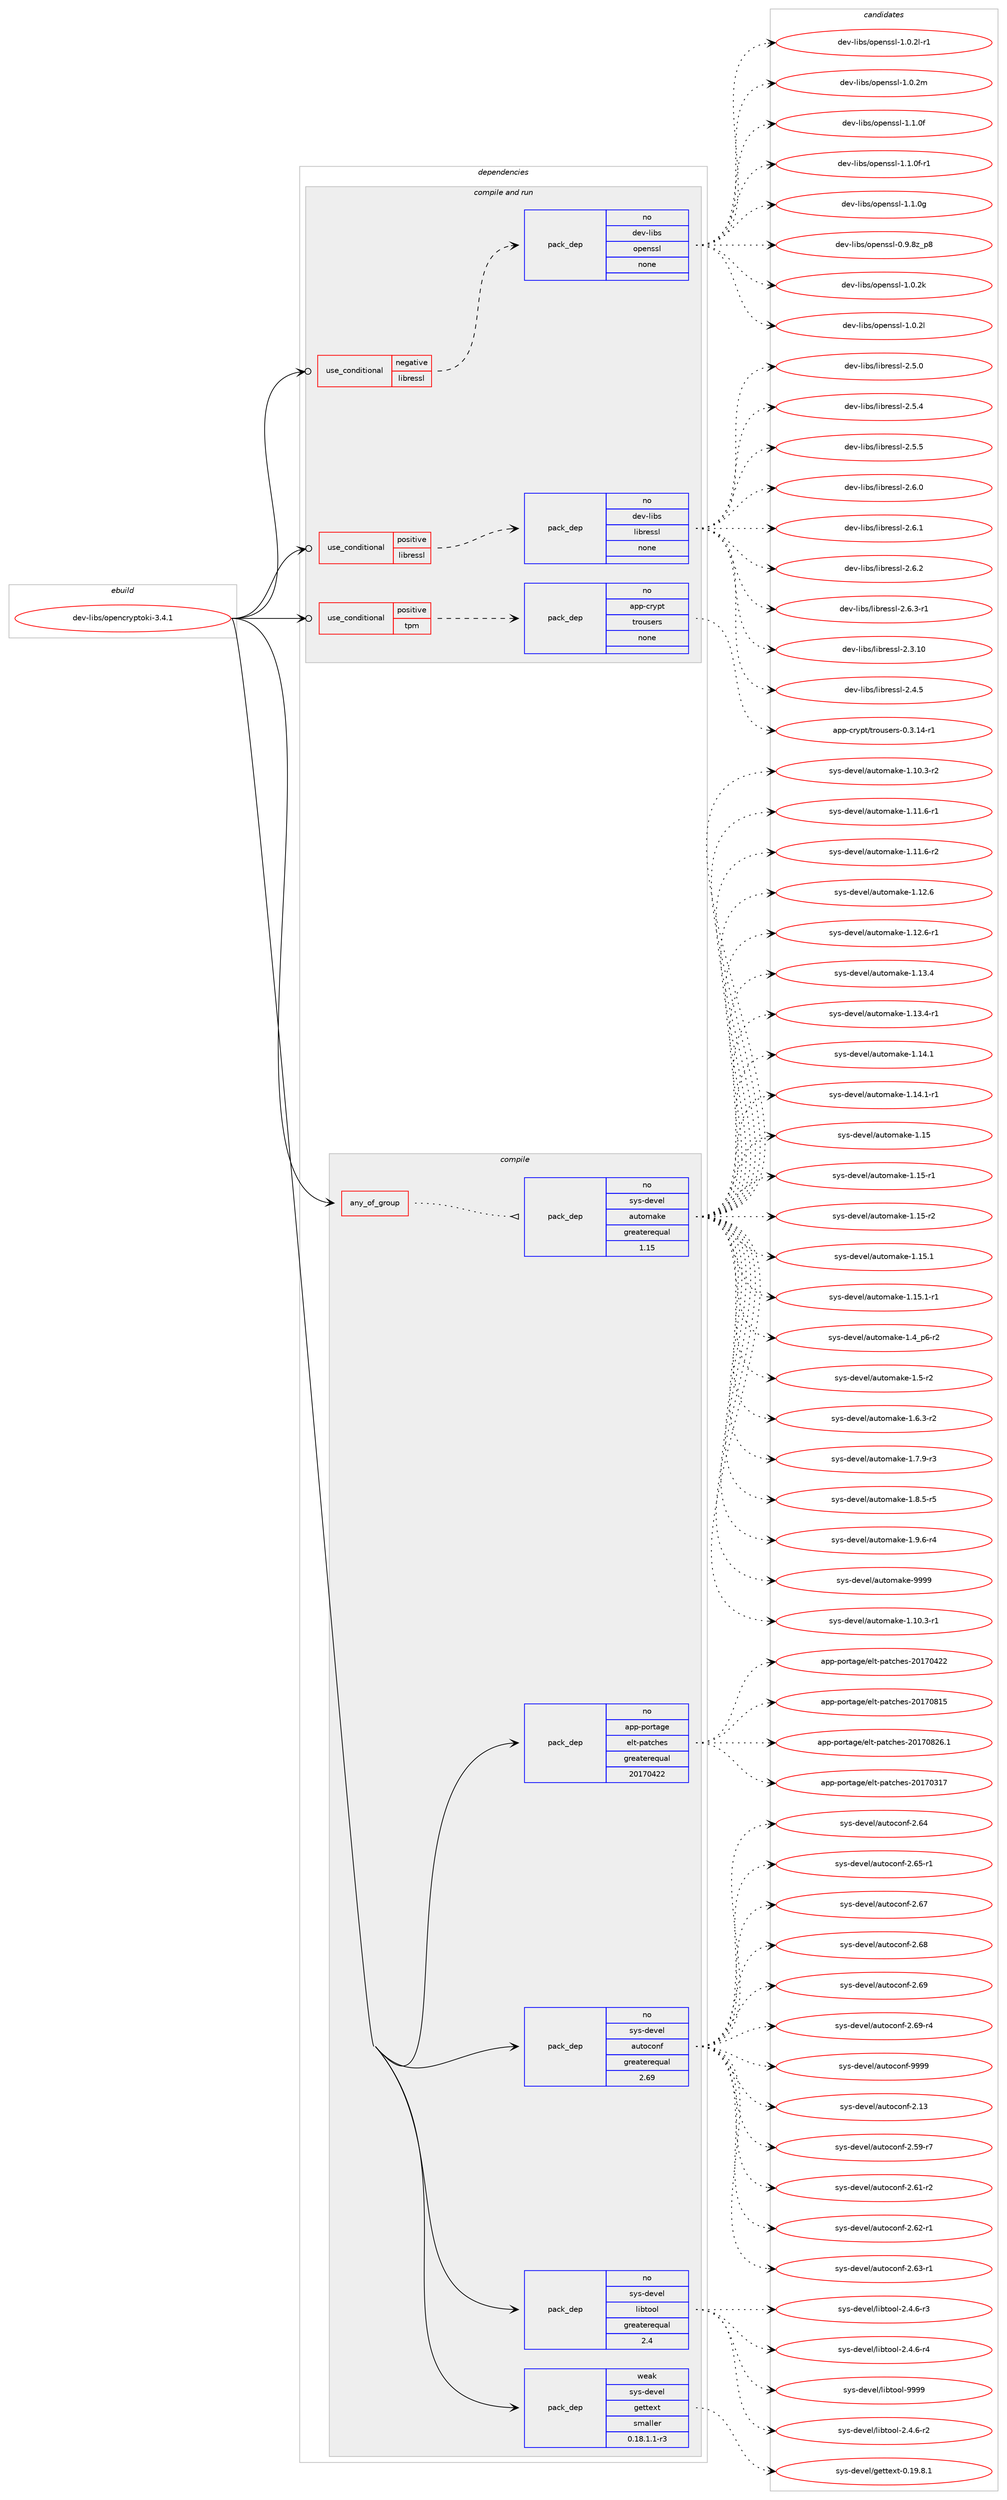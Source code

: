 digraph prolog {

# *************
# Graph options
# *************

newrank=true;
concentrate=true;
compound=true;
graph [rankdir=LR,fontname=Helvetica,fontsize=10,ranksep=1.5];#, ranksep=2.5, nodesep=0.2];
edge  [arrowhead=vee];
node  [fontname=Helvetica,fontsize=10];

# **********
# The ebuild
# **********

subgraph cluster_leftcol {
color=gray;
rank=same;
label=<<i>ebuild</i>>;
id [label="dev-libs/opencryptoki-3.4.1", color=red, width=4, href="../dev-libs/opencryptoki-3.4.1.svg"];
}

# ****************
# The dependencies
# ****************

subgraph cluster_midcol {
color=gray;
label=<<i>dependencies</i>>;
subgraph cluster_compile {
fillcolor="#eeeeee";
style=filled;
label=<<i>compile</i>>;
subgraph any3516 {
dependency118401 [label=<<TABLE BORDER="0" CELLBORDER="1" CELLSPACING="0" CELLPADDING="4"><TR><TD CELLPADDING="10">any_of_group</TD></TR></TABLE>>, shape=none, color=red];subgraph pack89270 {
dependency118402 [label=<<TABLE BORDER="0" CELLBORDER="1" CELLSPACING="0" CELLPADDING="4" WIDTH="220"><TR><TD ROWSPAN="6" CELLPADDING="30">pack_dep</TD></TR><TR><TD WIDTH="110">no</TD></TR><TR><TD>sys-devel</TD></TR><TR><TD>automake</TD></TR><TR><TD>greaterequal</TD></TR><TR><TD>1.15</TD></TR></TABLE>>, shape=none, color=blue];
}
dependency118401:e -> dependency118402:w [weight=20,style="dotted",arrowhead="oinv"];
}
id:e -> dependency118401:w [weight=20,style="solid",arrowhead="vee"];
subgraph pack89271 {
dependency118403 [label=<<TABLE BORDER="0" CELLBORDER="1" CELLSPACING="0" CELLPADDING="4" WIDTH="220"><TR><TD ROWSPAN="6" CELLPADDING="30">pack_dep</TD></TR><TR><TD WIDTH="110">no</TD></TR><TR><TD>app-portage</TD></TR><TR><TD>elt-patches</TD></TR><TR><TD>greaterequal</TD></TR><TR><TD>20170422</TD></TR></TABLE>>, shape=none, color=blue];
}
id:e -> dependency118403:w [weight=20,style="solid",arrowhead="vee"];
subgraph pack89272 {
dependency118404 [label=<<TABLE BORDER="0" CELLBORDER="1" CELLSPACING="0" CELLPADDING="4" WIDTH="220"><TR><TD ROWSPAN="6" CELLPADDING="30">pack_dep</TD></TR><TR><TD WIDTH="110">no</TD></TR><TR><TD>sys-devel</TD></TR><TR><TD>autoconf</TD></TR><TR><TD>greaterequal</TD></TR><TR><TD>2.69</TD></TR></TABLE>>, shape=none, color=blue];
}
id:e -> dependency118404:w [weight=20,style="solid",arrowhead="vee"];
subgraph pack89273 {
dependency118405 [label=<<TABLE BORDER="0" CELLBORDER="1" CELLSPACING="0" CELLPADDING="4" WIDTH="220"><TR><TD ROWSPAN="6" CELLPADDING="30">pack_dep</TD></TR><TR><TD WIDTH="110">no</TD></TR><TR><TD>sys-devel</TD></TR><TR><TD>libtool</TD></TR><TR><TD>greaterequal</TD></TR><TR><TD>2.4</TD></TR></TABLE>>, shape=none, color=blue];
}
id:e -> dependency118405:w [weight=20,style="solid",arrowhead="vee"];
subgraph pack89274 {
dependency118406 [label=<<TABLE BORDER="0" CELLBORDER="1" CELLSPACING="0" CELLPADDING="4" WIDTH="220"><TR><TD ROWSPAN="6" CELLPADDING="30">pack_dep</TD></TR><TR><TD WIDTH="110">weak</TD></TR><TR><TD>sys-devel</TD></TR><TR><TD>gettext</TD></TR><TR><TD>smaller</TD></TR><TR><TD>0.18.1.1-r3</TD></TR></TABLE>>, shape=none, color=blue];
}
id:e -> dependency118406:w [weight=20,style="solid",arrowhead="vee"];
}
subgraph cluster_compileandrun {
fillcolor="#eeeeee";
style=filled;
label=<<i>compile and run</i>>;
subgraph cond25583 {
dependency118407 [label=<<TABLE BORDER="0" CELLBORDER="1" CELLSPACING="0" CELLPADDING="4"><TR><TD ROWSPAN="3" CELLPADDING="10">use_conditional</TD></TR><TR><TD>negative</TD></TR><TR><TD>libressl</TD></TR></TABLE>>, shape=none, color=red];
subgraph pack89275 {
dependency118408 [label=<<TABLE BORDER="0" CELLBORDER="1" CELLSPACING="0" CELLPADDING="4" WIDTH="220"><TR><TD ROWSPAN="6" CELLPADDING="30">pack_dep</TD></TR><TR><TD WIDTH="110">no</TD></TR><TR><TD>dev-libs</TD></TR><TR><TD>openssl</TD></TR><TR><TD>none</TD></TR><TR><TD></TD></TR></TABLE>>, shape=none, color=blue];
}
dependency118407:e -> dependency118408:w [weight=20,style="dashed",arrowhead="vee"];
}
id:e -> dependency118407:w [weight=20,style="solid",arrowhead="odotvee"];
subgraph cond25584 {
dependency118409 [label=<<TABLE BORDER="0" CELLBORDER="1" CELLSPACING="0" CELLPADDING="4"><TR><TD ROWSPAN="3" CELLPADDING="10">use_conditional</TD></TR><TR><TD>positive</TD></TR><TR><TD>libressl</TD></TR></TABLE>>, shape=none, color=red];
subgraph pack89276 {
dependency118410 [label=<<TABLE BORDER="0" CELLBORDER="1" CELLSPACING="0" CELLPADDING="4" WIDTH="220"><TR><TD ROWSPAN="6" CELLPADDING="30">pack_dep</TD></TR><TR><TD WIDTH="110">no</TD></TR><TR><TD>dev-libs</TD></TR><TR><TD>libressl</TD></TR><TR><TD>none</TD></TR><TR><TD></TD></TR></TABLE>>, shape=none, color=blue];
}
dependency118409:e -> dependency118410:w [weight=20,style="dashed",arrowhead="vee"];
}
id:e -> dependency118409:w [weight=20,style="solid",arrowhead="odotvee"];
subgraph cond25585 {
dependency118411 [label=<<TABLE BORDER="0" CELLBORDER="1" CELLSPACING="0" CELLPADDING="4"><TR><TD ROWSPAN="3" CELLPADDING="10">use_conditional</TD></TR><TR><TD>positive</TD></TR><TR><TD>tpm</TD></TR></TABLE>>, shape=none, color=red];
subgraph pack89277 {
dependency118412 [label=<<TABLE BORDER="0" CELLBORDER="1" CELLSPACING="0" CELLPADDING="4" WIDTH="220"><TR><TD ROWSPAN="6" CELLPADDING="30">pack_dep</TD></TR><TR><TD WIDTH="110">no</TD></TR><TR><TD>app-crypt</TD></TR><TR><TD>trousers</TD></TR><TR><TD>none</TD></TR><TR><TD></TD></TR></TABLE>>, shape=none, color=blue];
}
dependency118411:e -> dependency118412:w [weight=20,style="dashed",arrowhead="vee"];
}
id:e -> dependency118411:w [weight=20,style="solid",arrowhead="odotvee"];
}
subgraph cluster_run {
fillcolor="#eeeeee";
style=filled;
label=<<i>run</i>>;
}
}

# **************
# The candidates
# **************

subgraph cluster_choices {
rank=same;
color=gray;
label=<<i>candidates</i>>;

subgraph choice89270 {
color=black;
nodesep=1;
choice11512111545100101118101108479711711611110997107101454946494846514511449 [label="sys-devel/automake-1.10.3-r1", color=red, width=4,href="../sys-devel/automake-1.10.3-r1.svg"];
choice11512111545100101118101108479711711611110997107101454946494846514511450 [label="sys-devel/automake-1.10.3-r2", color=red, width=4,href="../sys-devel/automake-1.10.3-r2.svg"];
choice11512111545100101118101108479711711611110997107101454946494946544511449 [label="sys-devel/automake-1.11.6-r1", color=red, width=4,href="../sys-devel/automake-1.11.6-r1.svg"];
choice11512111545100101118101108479711711611110997107101454946494946544511450 [label="sys-devel/automake-1.11.6-r2", color=red, width=4,href="../sys-devel/automake-1.11.6-r2.svg"];
choice1151211154510010111810110847971171161111099710710145494649504654 [label="sys-devel/automake-1.12.6", color=red, width=4,href="../sys-devel/automake-1.12.6.svg"];
choice11512111545100101118101108479711711611110997107101454946495046544511449 [label="sys-devel/automake-1.12.6-r1", color=red, width=4,href="../sys-devel/automake-1.12.6-r1.svg"];
choice1151211154510010111810110847971171161111099710710145494649514652 [label="sys-devel/automake-1.13.4", color=red, width=4,href="../sys-devel/automake-1.13.4.svg"];
choice11512111545100101118101108479711711611110997107101454946495146524511449 [label="sys-devel/automake-1.13.4-r1", color=red, width=4,href="../sys-devel/automake-1.13.4-r1.svg"];
choice1151211154510010111810110847971171161111099710710145494649524649 [label="sys-devel/automake-1.14.1", color=red, width=4,href="../sys-devel/automake-1.14.1.svg"];
choice11512111545100101118101108479711711611110997107101454946495246494511449 [label="sys-devel/automake-1.14.1-r1", color=red, width=4,href="../sys-devel/automake-1.14.1-r1.svg"];
choice115121115451001011181011084797117116111109971071014549464953 [label="sys-devel/automake-1.15", color=red, width=4,href="../sys-devel/automake-1.15.svg"];
choice1151211154510010111810110847971171161111099710710145494649534511449 [label="sys-devel/automake-1.15-r1", color=red, width=4,href="../sys-devel/automake-1.15-r1.svg"];
choice1151211154510010111810110847971171161111099710710145494649534511450 [label="sys-devel/automake-1.15-r2", color=red, width=4,href="../sys-devel/automake-1.15-r2.svg"];
choice1151211154510010111810110847971171161111099710710145494649534649 [label="sys-devel/automake-1.15.1", color=red, width=4,href="../sys-devel/automake-1.15.1.svg"];
choice11512111545100101118101108479711711611110997107101454946495346494511449 [label="sys-devel/automake-1.15.1-r1", color=red, width=4,href="../sys-devel/automake-1.15.1-r1.svg"];
choice115121115451001011181011084797117116111109971071014549465295112544511450 [label="sys-devel/automake-1.4_p6-r2", color=red, width=4,href="../sys-devel/automake-1.4_p6-r2.svg"];
choice11512111545100101118101108479711711611110997107101454946534511450 [label="sys-devel/automake-1.5-r2", color=red, width=4,href="../sys-devel/automake-1.5-r2.svg"];
choice115121115451001011181011084797117116111109971071014549465446514511450 [label="sys-devel/automake-1.6.3-r2", color=red, width=4,href="../sys-devel/automake-1.6.3-r2.svg"];
choice115121115451001011181011084797117116111109971071014549465546574511451 [label="sys-devel/automake-1.7.9-r3", color=red, width=4,href="../sys-devel/automake-1.7.9-r3.svg"];
choice115121115451001011181011084797117116111109971071014549465646534511453 [label="sys-devel/automake-1.8.5-r5", color=red, width=4,href="../sys-devel/automake-1.8.5-r5.svg"];
choice115121115451001011181011084797117116111109971071014549465746544511452 [label="sys-devel/automake-1.9.6-r4", color=red, width=4,href="../sys-devel/automake-1.9.6-r4.svg"];
choice115121115451001011181011084797117116111109971071014557575757 [label="sys-devel/automake-9999", color=red, width=4,href="../sys-devel/automake-9999.svg"];
dependency118402:e -> choice11512111545100101118101108479711711611110997107101454946494846514511449:w [style=dotted,weight="100"];
dependency118402:e -> choice11512111545100101118101108479711711611110997107101454946494846514511450:w [style=dotted,weight="100"];
dependency118402:e -> choice11512111545100101118101108479711711611110997107101454946494946544511449:w [style=dotted,weight="100"];
dependency118402:e -> choice11512111545100101118101108479711711611110997107101454946494946544511450:w [style=dotted,weight="100"];
dependency118402:e -> choice1151211154510010111810110847971171161111099710710145494649504654:w [style=dotted,weight="100"];
dependency118402:e -> choice11512111545100101118101108479711711611110997107101454946495046544511449:w [style=dotted,weight="100"];
dependency118402:e -> choice1151211154510010111810110847971171161111099710710145494649514652:w [style=dotted,weight="100"];
dependency118402:e -> choice11512111545100101118101108479711711611110997107101454946495146524511449:w [style=dotted,weight="100"];
dependency118402:e -> choice1151211154510010111810110847971171161111099710710145494649524649:w [style=dotted,weight="100"];
dependency118402:e -> choice11512111545100101118101108479711711611110997107101454946495246494511449:w [style=dotted,weight="100"];
dependency118402:e -> choice115121115451001011181011084797117116111109971071014549464953:w [style=dotted,weight="100"];
dependency118402:e -> choice1151211154510010111810110847971171161111099710710145494649534511449:w [style=dotted,weight="100"];
dependency118402:e -> choice1151211154510010111810110847971171161111099710710145494649534511450:w [style=dotted,weight="100"];
dependency118402:e -> choice1151211154510010111810110847971171161111099710710145494649534649:w [style=dotted,weight="100"];
dependency118402:e -> choice11512111545100101118101108479711711611110997107101454946495346494511449:w [style=dotted,weight="100"];
dependency118402:e -> choice115121115451001011181011084797117116111109971071014549465295112544511450:w [style=dotted,weight="100"];
dependency118402:e -> choice11512111545100101118101108479711711611110997107101454946534511450:w [style=dotted,weight="100"];
dependency118402:e -> choice115121115451001011181011084797117116111109971071014549465446514511450:w [style=dotted,weight="100"];
dependency118402:e -> choice115121115451001011181011084797117116111109971071014549465546574511451:w [style=dotted,weight="100"];
dependency118402:e -> choice115121115451001011181011084797117116111109971071014549465646534511453:w [style=dotted,weight="100"];
dependency118402:e -> choice115121115451001011181011084797117116111109971071014549465746544511452:w [style=dotted,weight="100"];
dependency118402:e -> choice115121115451001011181011084797117116111109971071014557575757:w [style=dotted,weight="100"];
}
subgraph choice89271 {
color=black;
nodesep=1;
choice97112112451121111141169710310147101108116451129711699104101115455048495548514955 [label="app-portage/elt-patches-20170317", color=red, width=4,href="../app-portage/elt-patches-20170317.svg"];
choice97112112451121111141169710310147101108116451129711699104101115455048495548525050 [label="app-portage/elt-patches-20170422", color=red, width=4,href="../app-portage/elt-patches-20170422.svg"];
choice97112112451121111141169710310147101108116451129711699104101115455048495548564953 [label="app-portage/elt-patches-20170815", color=red, width=4,href="../app-portage/elt-patches-20170815.svg"];
choice971121124511211111411697103101471011081164511297116991041011154550484955485650544649 [label="app-portage/elt-patches-20170826.1", color=red, width=4,href="../app-portage/elt-patches-20170826.1.svg"];
dependency118403:e -> choice97112112451121111141169710310147101108116451129711699104101115455048495548514955:w [style=dotted,weight="100"];
dependency118403:e -> choice97112112451121111141169710310147101108116451129711699104101115455048495548525050:w [style=dotted,weight="100"];
dependency118403:e -> choice97112112451121111141169710310147101108116451129711699104101115455048495548564953:w [style=dotted,weight="100"];
dependency118403:e -> choice971121124511211111411697103101471011081164511297116991041011154550484955485650544649:w [style=dotted,weight="100"];
}
subgraph choice89272 {
color=black;
nodesep=1;
choice115121115451001011181011084797117116111991111101024550464951 [label="sys-devel/autoconf-2.13", color=red, width=4,href="../sys-devel/autoconf-2.13.svg"];
choice1151211154510010111810110847971171161119911111010245504653574511455 [label="sys-devel/autoconf-2.59-r7", color=red, width=4,href="../sys-devel/autoconf-2.59-r7.svg"];
choice1151211154510010111810110847971171161119911111010245504654494511450 [label="sys-devel/autoconf-2.61-r2", color=red, width=4,href="../sys-devel/autoconf-2.61-r2.svg"];
choice1151211154510010111810110847971171161119911111010245504654504511449 [label="sys-devel/autoconf-2.62-r1", color=red, width=4,href="../sys-devel/autoconf-2.62-r1.svg"];
choice1151211154510010111810110847971171161119911111010245504654514511449 [label="sys-devel/autoconf-2.63-r1", color=red, width=4,href="../sys-devel/autoconf-2.63-r1.svg"];
choice115121115451001011181011084797117116111991111101024550465452 [label="sys-devel/autoconf-2.64", color=red, width=4,href="../sys-devel/autoconf-2.64.svg"];
choice1151211154510010111810110847971171161119911111010245504654534511449 [label="sys-devel/autoconf-2.65-r1", color=red, width=4,href="../sys-devel/autoconf-2.65-r1.svg"];
choice115121115451001011181011084797117116111991111101024550465455 [label="sys-devel/autoconf-2.67", color=red, width=4,href="../sys-devel/autoconf-2.67.svg"];
choice115121115451001011181011084797117116111991111101024550465456 [label="sys-devel/autoconf-2.68", color=red, width=4,href="../sys-devel/autoconf-2.68.svg"];
choice115121115451001011181011084797117116111991111101024550465457 [label="sys-devel/autoconf-2.69", color=red, width=4,href="../sys-devel/autoconf-2.69.svg"];
choice1151211154510010111810110847971171161119911111010245504654574511452 [label="sys-devel/autoconf-2.69-r4", color=red, width=4,href="../sys-devel/autoconf-2.69-r4.svg"];
choice115121115451001011181011084797117116111991111101024557575757 [label="sys-devel/autoconf-9999", color=red, width=4,href="../sys-devel/autoconf-9999.svg"];
dependency118404:e -> choice115121115451001011181011084797117116111991111101024550464951:w [style=dotted,weight="100"];
dependency118404:e -> choice1151211154510010111810110847971171161119911111010245504653574511455:w [style=dotted,weight="100"];
dependency118404:e -> choice1151211154510010111810110847971171161119911111010245504654494511450:w [style=dotted,weight="100"];
dependency118404:e -> choice1151211154510010111810110847971171161119911111010245504654504511449:w [style=dotted,weight="100"];
dependency118404:e -> choice1151211154510010111810110847971171161119911111010245504654514511449:w [style=dotted,weight="100"];
dependency118404:e -> choice115121115451001011181011084797117116111991111101024550465452:w [style=dotted,weight="100"];
dependency118404:e -> choice1151211154510010111810110847971171161119911111010245504654534511449:w [style=dotted,weight="100"];
dependency118404:e -> choice115121115451001011181011084797117116111991111101024550465455:w [style=dotted,weight="100"];
dependency118404:e -> choice115121115451001011181011084797117116111991111101024550465456:w [style=dotted,weight="100"];
dependency118404:e -> choice115121115451001011181011084797117116111991111101024550465457:w [style=dotted,weight="100"];
dependency118404:e -> choice1151211154510010111810110847971171161119911111010245504654574511452:w [style=dotted,weight="100"];
dependency118404:e -> choice115121115451001011181011084797117116111991111101024557575757:w [style=dotted,weight="100"];
}
subgraph choice89273 {
color=black;
nodesep=1;
choice1151211154510010111810110847108105981161111111084550465246544511450 [label="sys-devel/libtool-2.4.6-r2", color=red, width=4,href="../sys-devel/libtool-2.4.6-r2.svg"];
choice1151211154510010111810110847108105981161111111084550465246544511451 [label="sys-devel/libtool-2.4.6-r3", color=red, width=4,href="../sys-devel/libtool-2.4.6-r3.svg"];
choice1151211154510010111810110847108105981161111111084550465246544511452 [label="sys-devel/libtool-2.4.6-r4", color=red, width=4,href="../sys-devel/libtool-2.4.6-r4.svg"];
choice1151211154510010111810110847108105981161111111084557575757 [label="sys-devel/libtool-9999", color=red, width=4,href="../sys-devel/libtool-9999.svg"];
dependency118405:e -> choice1151211154510010111810110847108105981161111111084550465246544511450:w [style=dotted,weight="100"];
dependency118405:e -> choice1151211154510010111810110847108105981161111111084550465246544511451:w [style=dotted,weight="100"];
dependency118405:e -> choice1151211154510010111810110847108105981161111111084550465246544511452:w [style=dotted,weight="100"];
dependency118405:e -> choice1151211154510010111810110847108105981161111111084557575757:w [style=dotted,weight="100"];
}
subgraph choice89274 {
color=black;
nodesep=1;
choice1151211154510010111810110847103101116116101120116454846495746564649 [label="sys-devel/gettext-0.19.8.1", color=red, width=4,href="../sys-devel/gettext-0.19.8.1.svg"];
dependency118406:e -> choice1151211154510010111810110847103101116116101120116454846495746564649:w [style=dotted,weight="100"];
}
subgraph choice89275 {
color=black;
nodesep=1;
choice1001011184510810598115471111121011101151151084548465746561229511256 [label="dev-libs/openssl-0.9.8z_p8", color=red, width=4,href="../dev-libs/openssl-0.9.8z_p8.svg"];
choice100101118451081059811547111112101110115115108454946484650107 [label="dev-libs/openssl-1.0.2k", color=red, width=4,href="../dev-libs/openssl-1.0.2k.svg"];
choice100101118451081059811547111112101110115115108454946484650108 [label="dev-libs/openssl-1.0.2l", color=red, width=4,href="../dev-libs/openssl-1.0.2l.svg"];
choice1001011184510810598115471111121011101151151084549464846501084511449 [label="dev-libs/openssl-1.0.2l-r1", color=red, width=4,href="../dev-libs/openssl-1.0.2l-r1.svg"];
choice100101118451081059811547111112101110115115108454946484650109 [label="dev-libs/openssl-1.0.2m", color=red, width=4,href="../dev-libs/openssl-1.0.2m.svg"];
choice100101118451081059811547111112101110115115108454946494648102 [label="dev-libs/openssl-1.1.0f", color=red, width=4,href="../dev-libs/openssl-1.1.0f.svg"];
choice1001011184510810598115471111121011101151151084549464946481024511449 [label="dev-libs/openssl-1.1.0f-r1", color=red, width=4,href="../dev-libs/openssl-1.1.0f-r1.svg"];
choice100101118451081059811547111112101110115115108454946494648103 [label="dev-libs/openssl-1.1.0g", color=red, width=4,href="../dev-libs/openssl-1.1.0g.svg"];
dependency118408:e -> choice1001011184510810598115471111121011101151151084548465746561229511256:w [style=dotted,weight="100"];
dependency118408:e -> choice100101118451081059811547111112101110115115108454946484650107:w [style=dotted,weight="100"];
dependency118408:e -> choice100101118451081059811547111112101110115115108454946484650108:w [style=dotted,weight="100"];
dependency118408:e -> choice1001011184510810598115471111121011101151151084549464846501084511449:w [style=dotted,weight="100"];
dependency118408:e -> choice100101118451081059811547111112101110115115108454946484650109:w [style=dotted,weight="100"];
dependency118408:e -> choice100101118451081059811547111112101110115115108454946494648102:w [style=dotted,weight="100"];
dependency118408:e -> choice1001011184510810598115471111121011101151151084549464946481024511449:w [style=dotted,weight="100"];
dependency118408:e -> choice100101118451081059811547111112101110115115108454946494648103:w [style=dotted,weight="100"];
}
subgraph choice89276 {
color=black;
nodesep=1;
choice1001011184510810598115471081059811410111511510845504651464948 [label="dev-libs/libressl-2.3.10", color=red, width=4,href="../dev-libs/libressl-2.3.10.svg"];
choice10010111845108105981154710810598114101115115108455046524653 [label="dev-libs/libressl-2.4.5", color=red, width=4,href="../dev-libs/libressl-2.4.5.svg"];
choice10010111845108105981154710810598114101115115108455046534648 [label="dev-libs/libressl-2.5.0", color=red, width=4,href="../dev-libs/libressl-2.5.0.svg"];
choice10010111845108105981154710810598114101115115108455046534652 [label="dev-libs/libressl-2.5.4", color=red, width=4,href="../dev-libs/libressl-2.5.4.svg"];
choice10010111845108105981154710810598114101115115108455046534653 [label="dev-libs/libressl-2.5.5", color=red, width=4,href="../dev-libs/libressl-2.5.5.svg"];
choice10010111845108105981154710810598114101115115108455046544648 [label="dev-libs/libressl-2.6.0", color=red, width=4,href="../dev-libs/libressl-2.6.0.svg"];
choice10010111845108105981154710810598114101115115108455046544649 [label="dev-libs/libressl-2.6.1", color=red, width=4,href="../dev-libs/libressl-2.6.1.svg"];
choice10010111845108105981154710810598114101115115108455046544650 [label="dev-libs/libressl-2.6.2", color=red, width=4,href="../dev-libs/libressl-2.6.2.svg"];
choice100101118451081059811547108105981141011151151084550465446514511449 [label="dev-libs/libressl-2.6.3-r1", color=red, width=4,href="../dev-libs/libressl-2.6.3-r1.svg"];
dependency118410:e -> choice1001011184510810598115471081059811410111511510845504651464948:w [style=dotted,weight="100"];
dependency118410:e -> choice10010111845108105981154710810598114101115115108455046524653:w [style=dotted,weight="100"];
dependency118410:e -> choice10010111845108105981154710810598114101115115108455046534648:w [style=dotted,weight="100"];
dependency118410:e -> choice10010111845108105981154710810598114101115115108455046534652:w [style=dotted,weight="100"];
dependency118410:e -> choice10010111845108105981154710810598114101115115108455046534653:w [style=dotted,weight="100"];
dependency118410:e -> choice10010111845108105981154710810598114101115115108455046544648:w [style=dotted,weight="100"];
dependency118410:e -> choice10010111845108105981154710810598114101115115108455046544649:w [style=dotted,weight="100"];
dependency118410:e -> choice10010111845108105981154710810598114101115115108455046544650:w [style=dotted,weight="100"];
dependency118410:e -> choice100101118451081059811547108105981141011151151084550465446514511449:w [style=dotted,weight="100"];
}
subgraph choice89277 {
color=black;
nodesep=1;
choice97112112459911412111211647116114111117115101114115454846514649524511449 [label="app-crypt/trousers-0.3.14-r1", color=red, width=4,href="../app-crypt/trousers-0.3.14-r1.svg"];
dependency118412:e -> choice97112112459911412111211647116114111117115101114115454846514649524511449:w [style=dotted,weight="100"];
}
}

}
